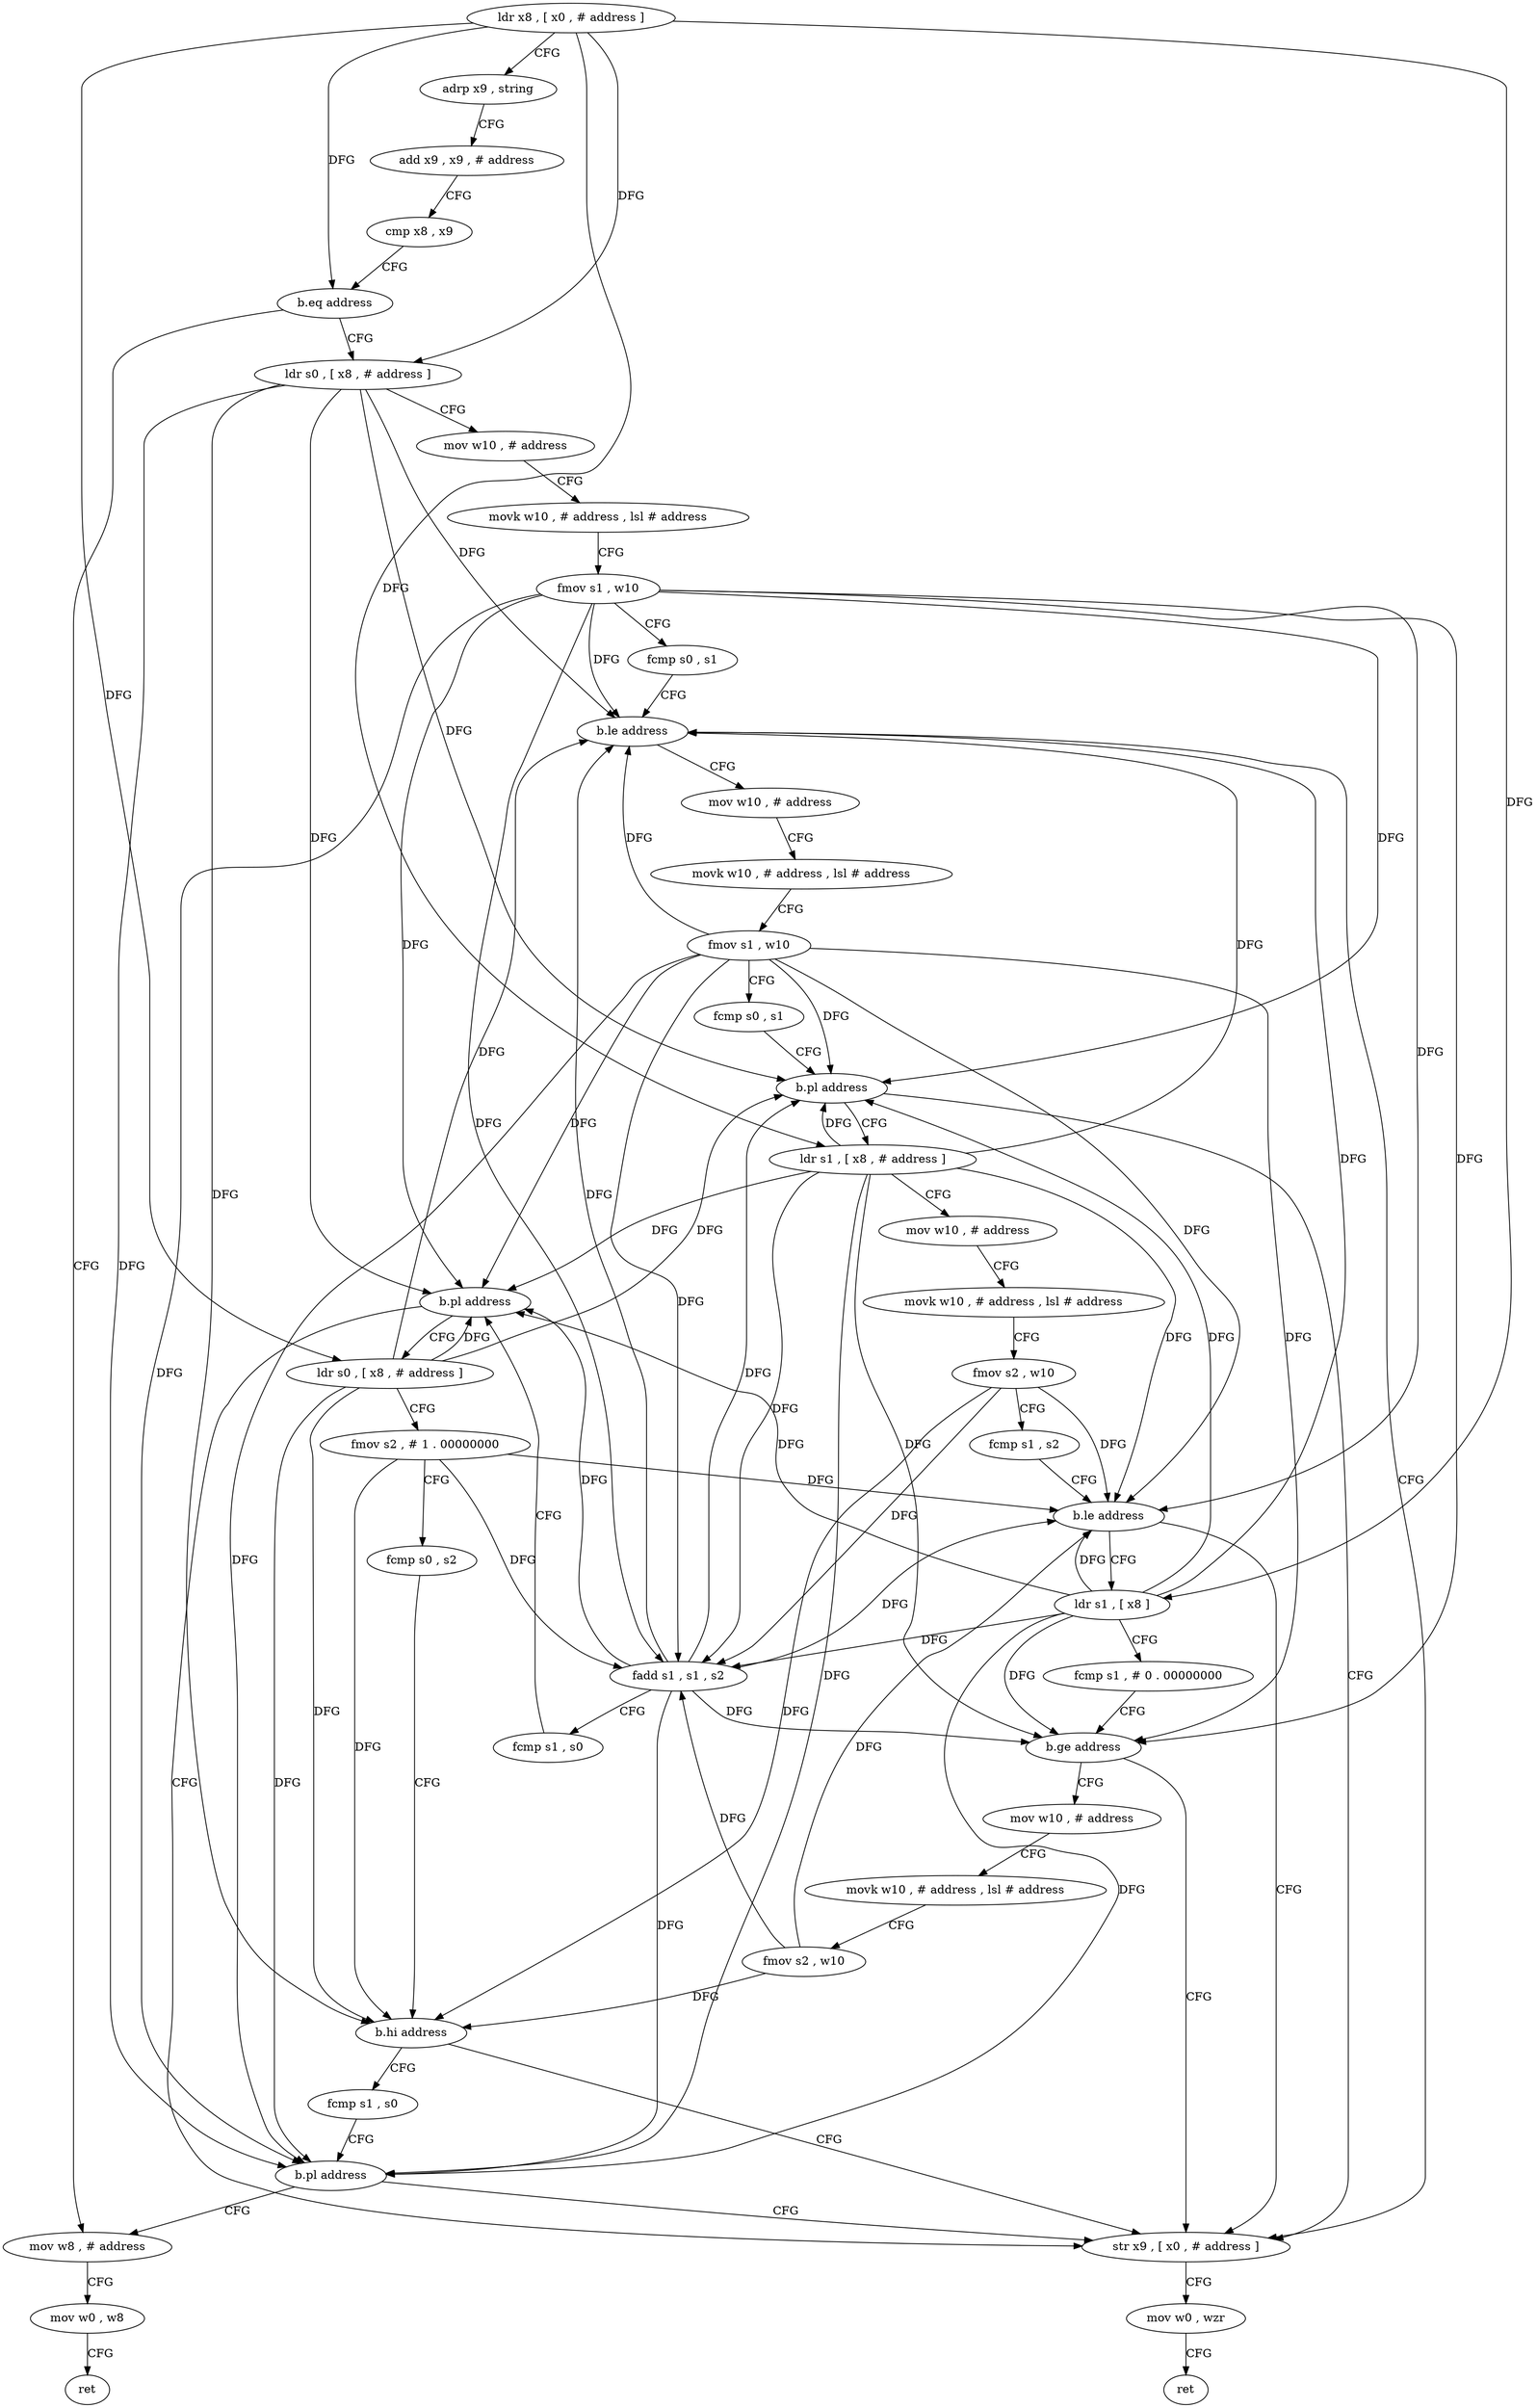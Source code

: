 digraph "func" {
"4241700" [label = "ldr x8 , [ x0 , # address ]" ]
"4241704" [label = "adrp x9 , string" ]
"4241708" [label = "add x9 , x9 , # address" ]
"4241712" [label = "cmp x8 , x9" ]
"4241716" [label = "b.eq address" ]
"4241860" [label = "mov w8 , # address" ]
"4241720" [label = "ldr s0 , [ x8 , # address ]" ]
"4241864" [label = "mov w0 , w8" ]
"4241868" [label = "ret" ]
"4241724" [label = "mov w10 , # address" ]
"4241728" [label = "movk w10 , # address , lsl # address" ]
"4241732" [label = "fmov s1 , w10" ]
"4241736" [label = "fcmp s0 , s1" ]
"4241740" [label = "b.le address" ]
"4241800" [label = "str x9 , [ x0 , # address ]" ]
"4241744" [label = "mov w10 , # address" ]
"4241804" [label = "mov w0 , wzr" ]
"4241808" [label = "ret" ]
"4241748" [label = "movk w10 , # address , lsl # address" ]
"4241752" [label = "fmov s1 , w10" ]
"4241756" [label = "fcmp s0 , s1" ]
"4241760" [label = "b.pl address" ]
"4241764" [label = "ldr s1 , [ x8 , # address ]" ]
"4241768" [label = "mov w10 , # address" ]
"4241772" [label = "movk w10 , # address , lsl # address" ]
"4241776" [label = "fmov s2 , w10" ]
"4241780" [label = "fcmp s1 , s2" ]
"4241784" [label = "b.le address" ]
"4241788" [label = "ldr s1 , [ x8 ]" ]
"4241792" [label = "fcmp s1 , # 0 . 00000000" ]
"4241796" [label = "b.ge address" ]
"4241812" [label = "mov w10 , # address" ]
"4241816" [label = "movk w10 , # address , lsl # address" ]
"4241820" [label = "fmov s2 , w10" ]
"4241824" [label = "fadd s1 , s1 , s2" ]
"4241828" [label = "fcmp s1 , s0" ]
"4241832" [label = "b.pl address" ]
"4241836" [label = "ldr s0 , [ x8 , # address ]" ]
"4241840" [label = "fmov s2 , # 1 . 00000000" ]
"4241844" [label = "fcmp s0 , s2" ]
"4241848" [label = "b.hi address" ]
"4241852" [label = "fcmp s1 , s0" ]
"4241856" [label = "b.pl address" ]
"4241700" -> "4241704" [ label = "CFG" ]
"4241700" -> "4241716" [ label = "DFG" ]
"4241700" -> "4241720" [ label = "DFG" ]
"4241700" -> "4241764" [ label = "DFG" ]
"4241700" -> "4241788" [ label = "DFG" ]
"4241700" -> "4241836" [ label = "DFG" ]
"4241704" -> "4241708" [ label = "CFG" ]
"4241708" -> "4241712" [ label = "CFG" ]
"4241712" -> "4241716" [ label = "CFG" ]
"4241716" -> "4241860" [ label = "CFG" ]
"4241716" -> "4241720" [ label = "CFG" ]
"4241860" -> "4241864" [ label = "CFG" ]
"4241720" -> "4241724" [ label = "CFG" ]
"4241720" -> "4241740" [ label = "DFG" ]
"4241720" -> "4241760" [ label = "DFG" ]
"4241720" -> "4241832" [ label = "DFG" ]
"4241720" -> "4241848" [ label = "DFG" ]
"4241720" -> "4241856" [ label = "DFG" ]
"4241864" -> "4241868" [ label = "CFG" ]
"4241724" -> "4241728" [ label = "CFG" ]
"4241728" -> "4241732" [ label = "CFG" ]
"4241732" -> "4241736" [ label = "CFG" ]
"4241732" -> "4241740" [ label = "DFG" ]
"4241732" -> "4241760" [ label = "DFG" ]
"4241732" -> "4241784" [ label = "DFG" ]
"4241732" -> "4241796" [ label = "DFG" ]
"4241732" -> "4241824" [ label = "DFG" ]
"4241732" -> "4241832" [ label = "DFG" ]
"4241732" -> "4241856" [ label = "DFG" ]
"4241736" -> "4241740" [ label = "CFG" ]
"4241740" -> "4241800" [ label = "CFG" ]
"4241740" -> "4241744" [ label = "CFG" ]
"4241800" -> "4241804" [ label = "CFG" ]
"4241744" -> "4241748" [ label = "CFG" ]
"4241804" -> "4241808" [ label = "CFG" ]
"4241748" -> "4241752" [ label = "CFG" ]
"4241752" -> "4241756" [ label = "CFG" ]
"4241752" -> "4241740" [ label = "DFG" ]
"4241752" -> "4241760" [ label = "DFG" ]
"4241752" -> "4241784" [ label = "DFG" ]
"4241752" -> "4241796" [ label = "DFG" ]
"4241752" -> "4241824" [ label = "DFG" ]
"4241752" -> "4241832" [ label = "DFG" ]
"4241752" -> "4241856" [ label = "DFG" ]
"4241756" -> "4241760" [ label = "CFG" ]
"4241760" -> "4241800" [ label = "CFG" ]
"4241760" -> "4241764" [ label = "CFG" ]
"4241764" -> "4241768" [ label = "CFG" ]
"4241764" -> "4241740" [ label = "DFG" ]
"4241764" -> "4241760" [ label = "DFG" ]
"4241764" -> "4241784" [ label = "DFG" ]
"4241764" -> "4241796" [ label = "DFG" ]
"4241764" -> "4241824" [ label = "DFG" ]
"4241764" -> "4241832" [ label = "DFG" ]
"4241764" -> "4241856" [ label = "DFG" ]
"4241768" -> "4241772" [ label = "CFG" ]
"4241772" -> "4241776" [ label = "CFG" ]
"4241776" -> "4241780" [ label = "CFG" ]
"4241776" -> "4241784" [ label = "DFG" ]
"4241776" -> "4241824" [ label = "DFG" ]
"4241776" -> "4241848" [ label = "DFG" ]
"4241780" -> "4241784" [ label = "CFG" ]
"4241784" -> "4241800" [ label = "CFG" ]
"4241784" -> "4241788" [ label = "CFG" ]
"4241788" -> "4241792" [ label = "CFG" ]
"4241788" -> "4241740" [ label = "DFG" ]
"4241788" -> "4241760" [ label = "DFG" ]
"4241788" -> "4241784" [ label = "DFG" ]
"4241788" -> "4241796" [ label = "DFG" ]
"4241788" -> "4241824" [ label = "DFG" ]
"4241788" -> "4241832" [ label = "DFG" ]
"4241788" -> "4241856" [ label = "DFG" ]
"4241792" -> "4241796" [ label = "CFG" ]
"4241796" -> "4241812" [ label = "CFG" ]
"4241796" -> "4241800" [ label = "CFG" ]
"4241812" -> "4241816" [ label = "CFG" ]
"4241816" -> "4241820" [ label = "CFG" ]
"4241820" -> "4241824" [ label = "DFG" ]
"4241820" -> "4241784" [ label = "DFG" ]
"4241820" -> "4241848" [ label = "DFG" ]
"4241824" -> "4241828" [ label = "CFG" ]
"4241824" -> "4241740" [ label = "DFG" ]
"4241824" -> "4241760" [ label = "DFG" ]
"4241824" -> "4241796" [ label = "DFG" ]
"4241824" -> "4241784" [ label = "DFG" ]
"4241824" -> "4241832" [ label = "DFG" ]
"4241824" -> "4241856" [ label = "DFG" ]
"4241828" -> "4241832" [ label = "CFG" ]
"4241832" -> "4241800" [ label = "CFG" ]
"4241832" -> "4241836" [ label = "CFG" ]
"4241836" -> "4241840" [ label = "CFG" ]
"4241836" -> "4241832" [ label = "DFG" ]
"4241836" -> "4241740" [ label = "DFG" ]
"4241836" -> "4241760" [ label = "DFG" ]
"4241836" -> "4241848" [ label = "DFG" ]
"4241836" -> "4241856" [ label = "DFG" ]
"4241840" -> "4241844" [ label = "CFG" ]
"4241840" -> "4241784" [ label = "DFG" ]
"4241840" -> "4241824" [ label = "DFG" ]
"4241840" -> "4241848" [ label = "DFG" ]
"4241844" -> "4241848" [ label = "CFG" ]
"4241848" -> "4241800" [ label = "CFG" ]
"4241848" -> "4241852" [ label = "CFG" ]
"4241852" -> "4241856" [ label = "CFG" ]
"4241856" -> "4241800" [ label = "CFG" ]
"4241856" -> "4241860" [ label = "CFG" ]
}
